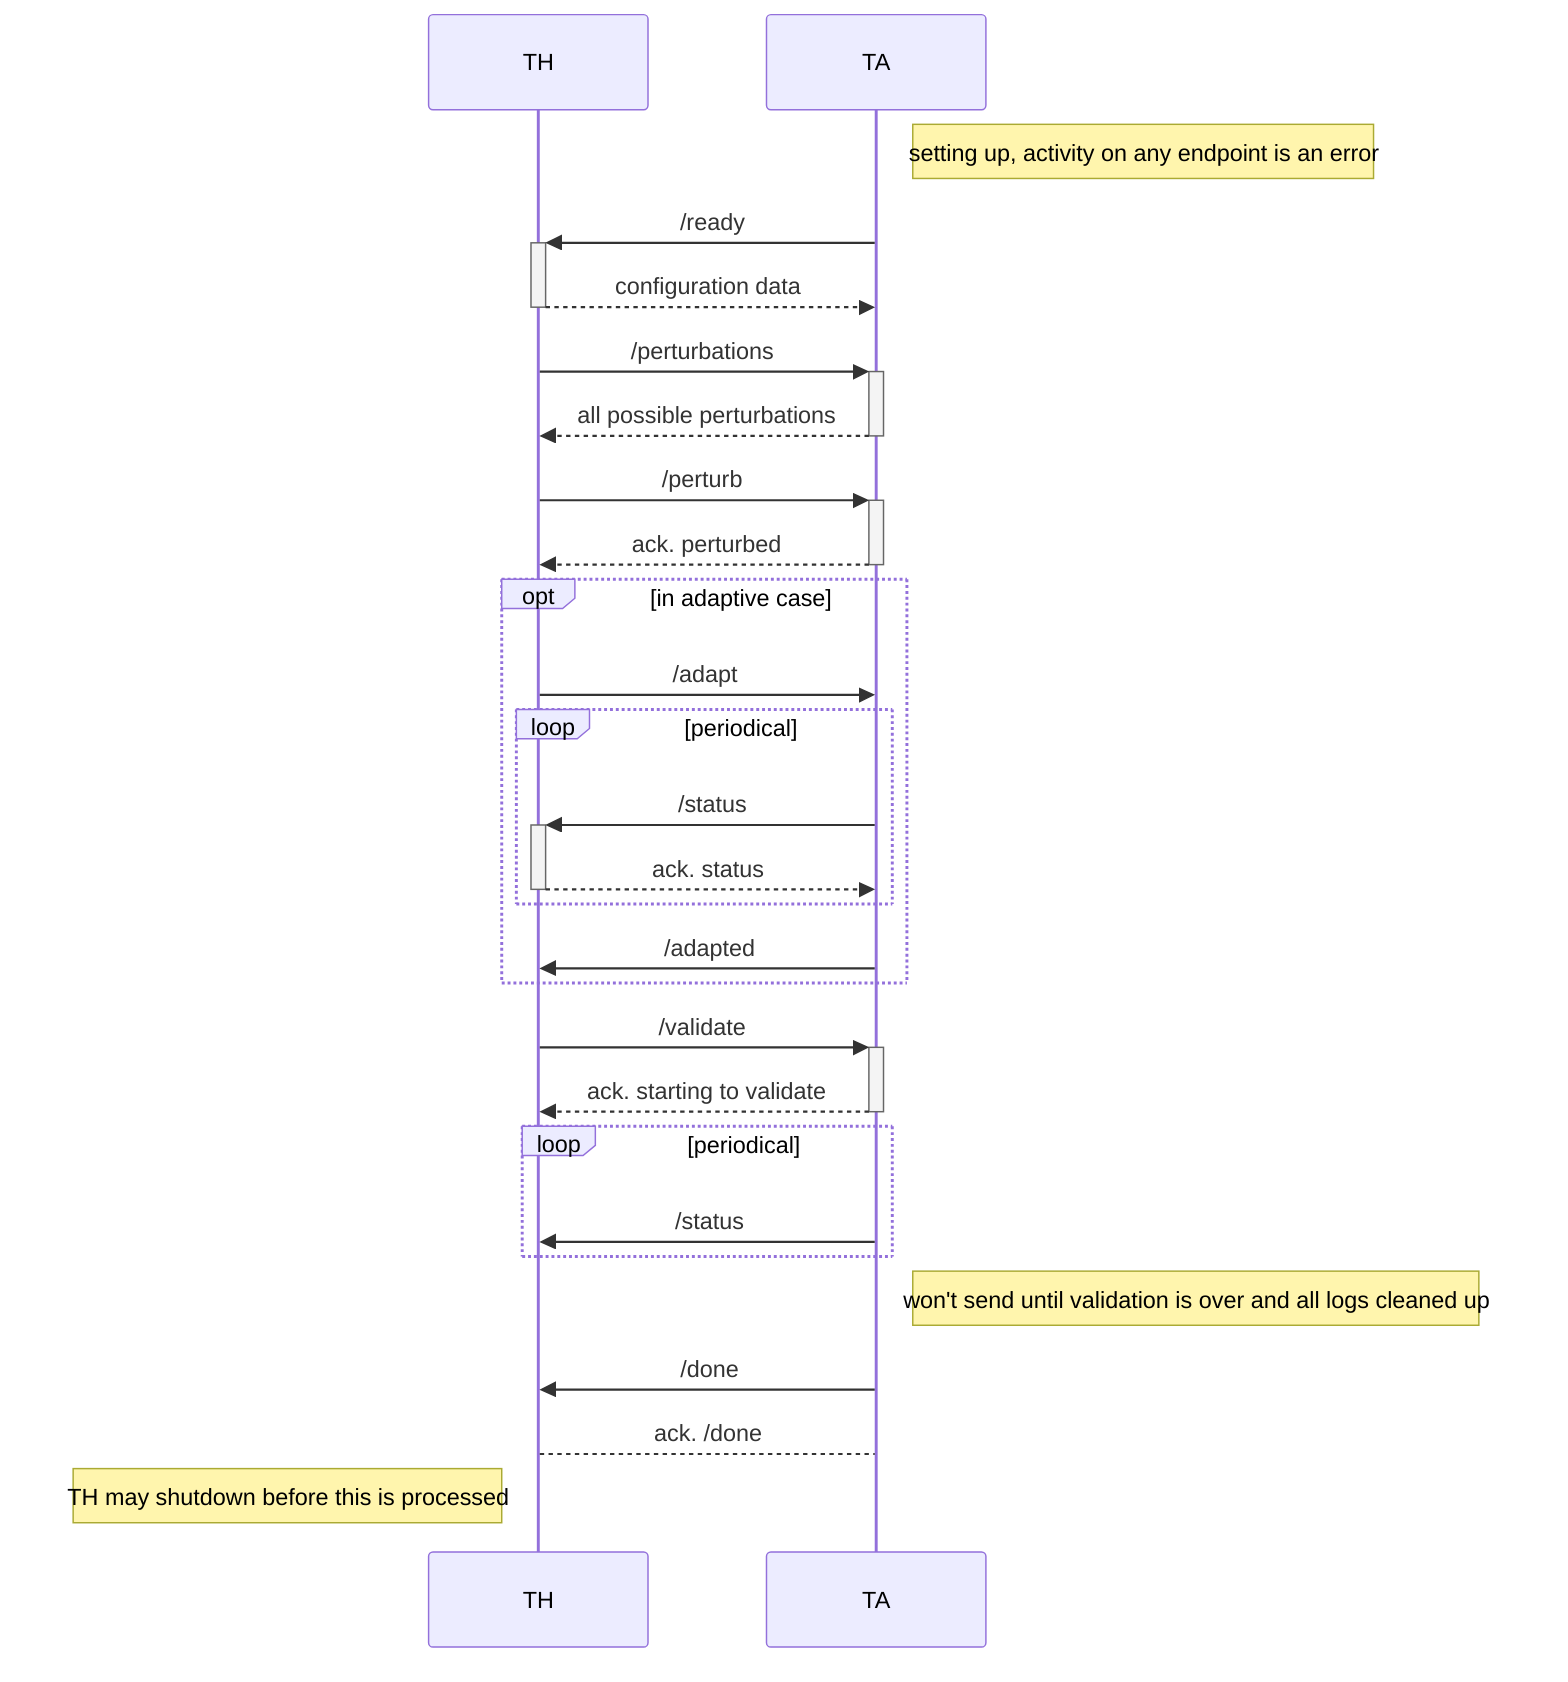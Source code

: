 sequenceDiagram
	participant TH
	participant TA

	Note right of TA: setting up, activity on any endpoint is an error

	TA ->>+ TH: /ready
	TH -->>- TA: configuration data
	TH ->>+ TA: /perturbations
	TA -->>- TH: all possible perturbations
	TH ->>+ TA: /perturb
	TA -->>- TH: ack. perturbed

	opt in adaptive case
	     TH ->> TA: /adapt
	     loop periodical
	     	  TA ->>+ TH: /status
		  TH -->>- TA: ack. status
	     end
	     TA ->> TH: /adapted
	end

	TH ->>+ TA: /validate
	TA -->>- TH: ack. starting to validate
	loop periodical
	     TA ->> TH: /status
	end

        Note right of TA: won't send until validation is over and all logs cleaned up
        TA ->> TH: /done
        TH --> TA: ack. /done
        Note left of TH: TH may shutdown before this is processed